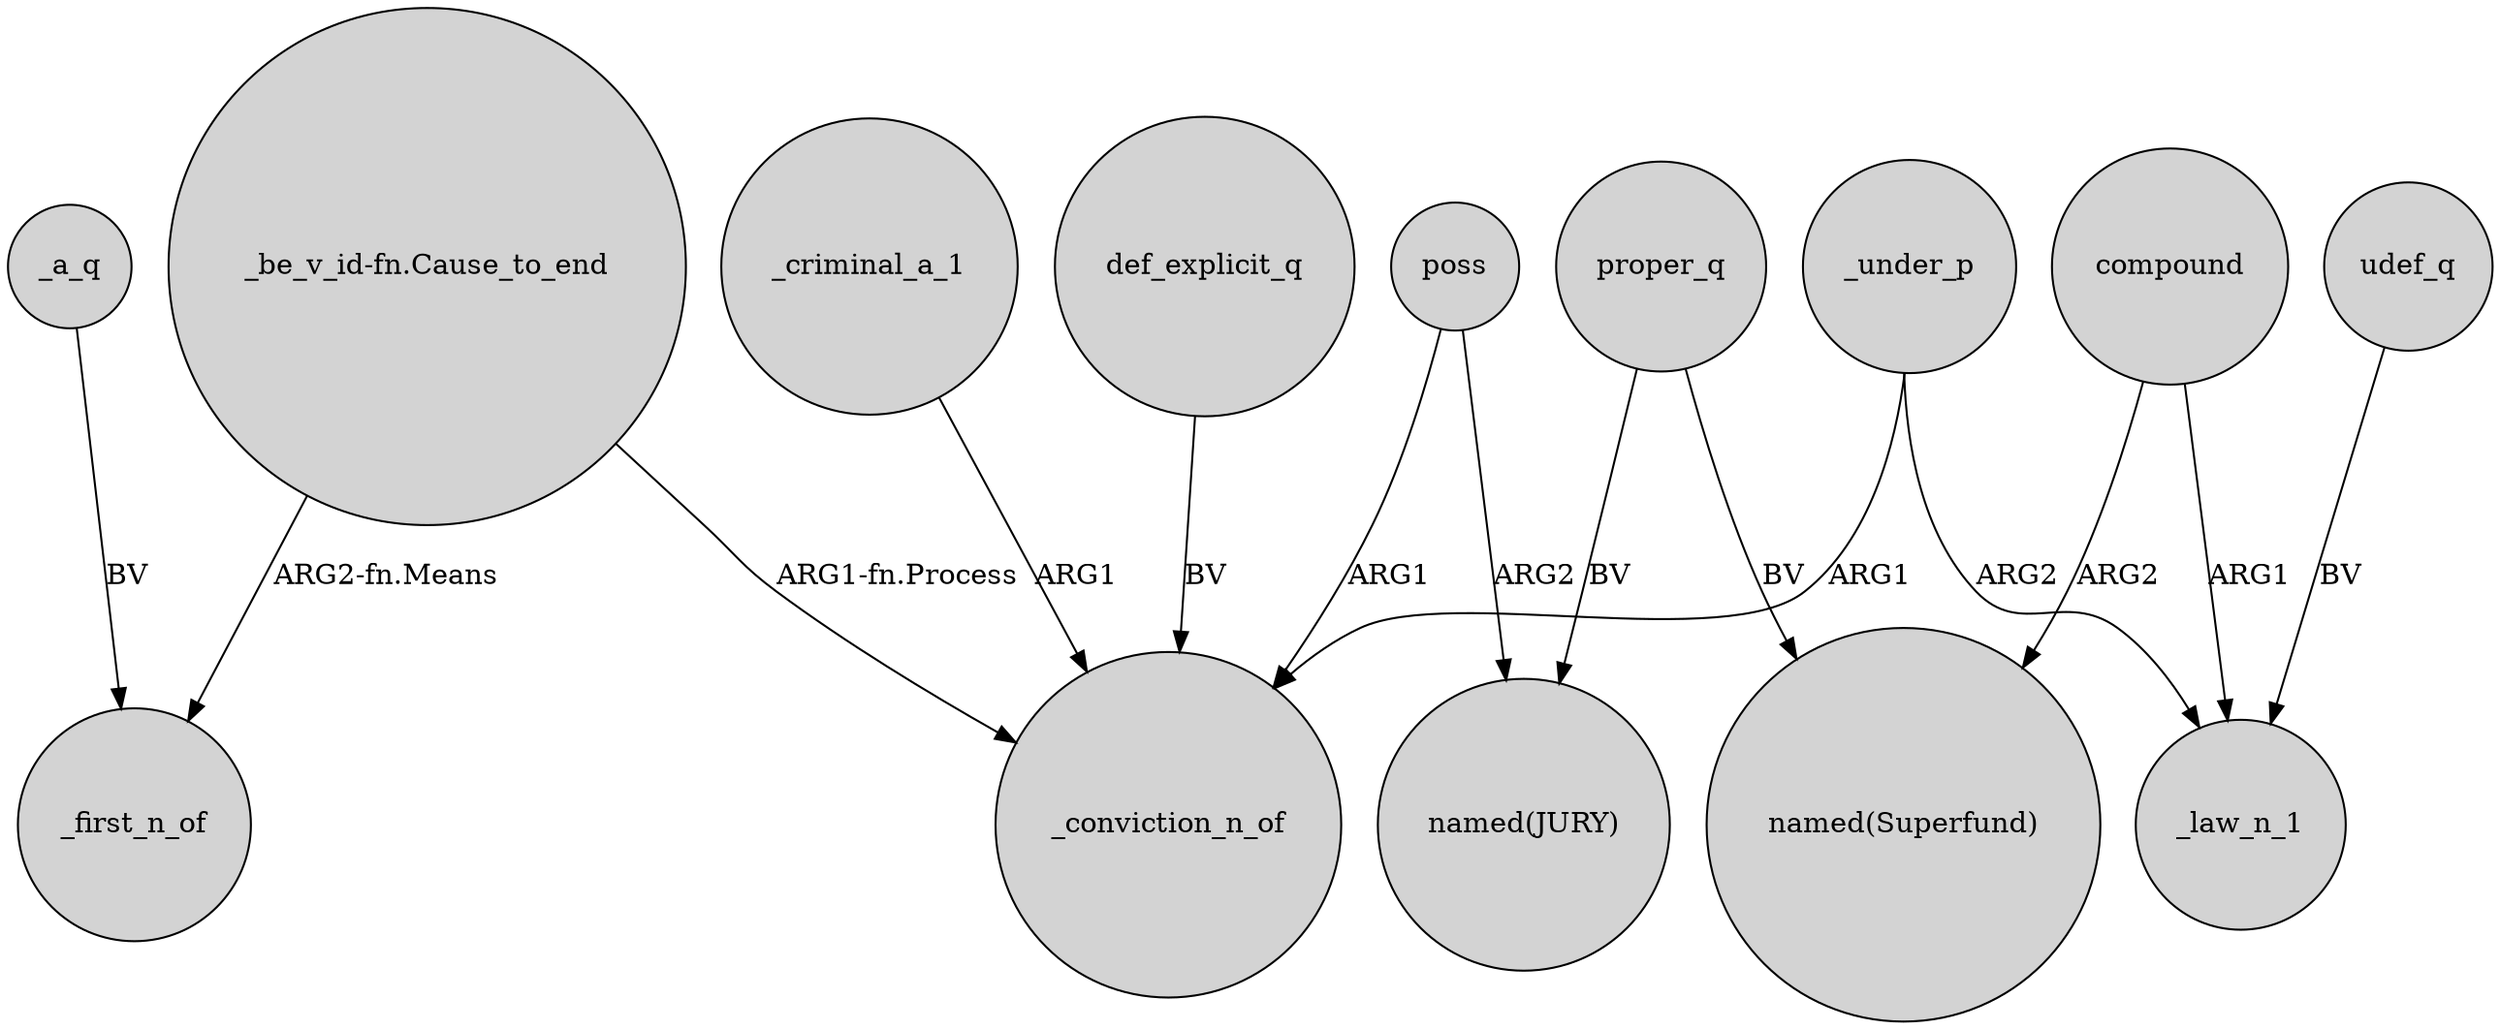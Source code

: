 digraph {
	node [shape=circle style=filled]
	poss -> _conviction_n_of [label=ARG1]
	proper_q -> "named(Superfund)" [label=BV]
	compound -> _law_n_1 [label=ARG1]
	"_be_v_id-fn.Cause_to_end" -> _first_n_of [label="ARG2-fn.Means"]
	compound -> "named(Superfund)" [label=ARG2]
	_under_p -> _law_n_1 [label=ARG2]
	udef_q -> _law_n_1 [label=BV]
	_a_q -> _first_n_of [label=BV]
	_criminal_a_1 -> _conviction_n_of [label=ARG1]
	poss -> "named(JURY)" [label=ARG2]
	def_explicit_q -> _conviction_n_of [label=BV]
	"_be_v_id-fn.Cause_to_end" -> _conviction_n_of [label="ARG1-fn.Process"]
	proper_q -> "named(JURY)" [label=BV]
	_under_p -> _conviction_n_of [label=ARG1]
}
